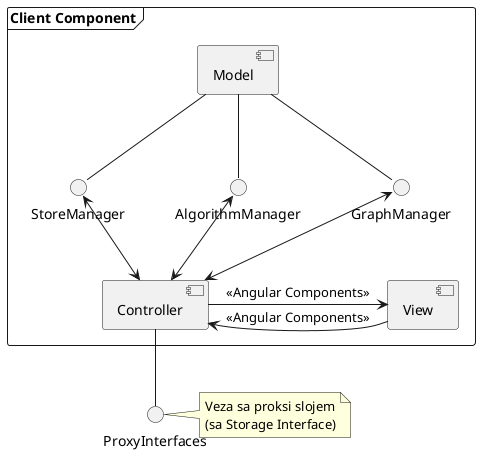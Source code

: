 @startuml

interface ProxyInterfaces

note right of ProxyInterfaces : Veza sa proksi slojem\n(sa Storage Interface)

frame "Client Component" {
  [Model]




  Model -down- GraphManager
  Model -down- AlgorithmManager
  Model -down- StoreManager

  [Controller]

  Controller -- ProxyInterfaces
  Controller <-up-> GraphManager
  Controller <-up-> AlgorithmManager
  Controller <-up-> StoreManager

  [View]

  View <-left- Controller : <<Angular Components>>
  View -left-> Controller : <<Angular Components>>
}


@enduml
